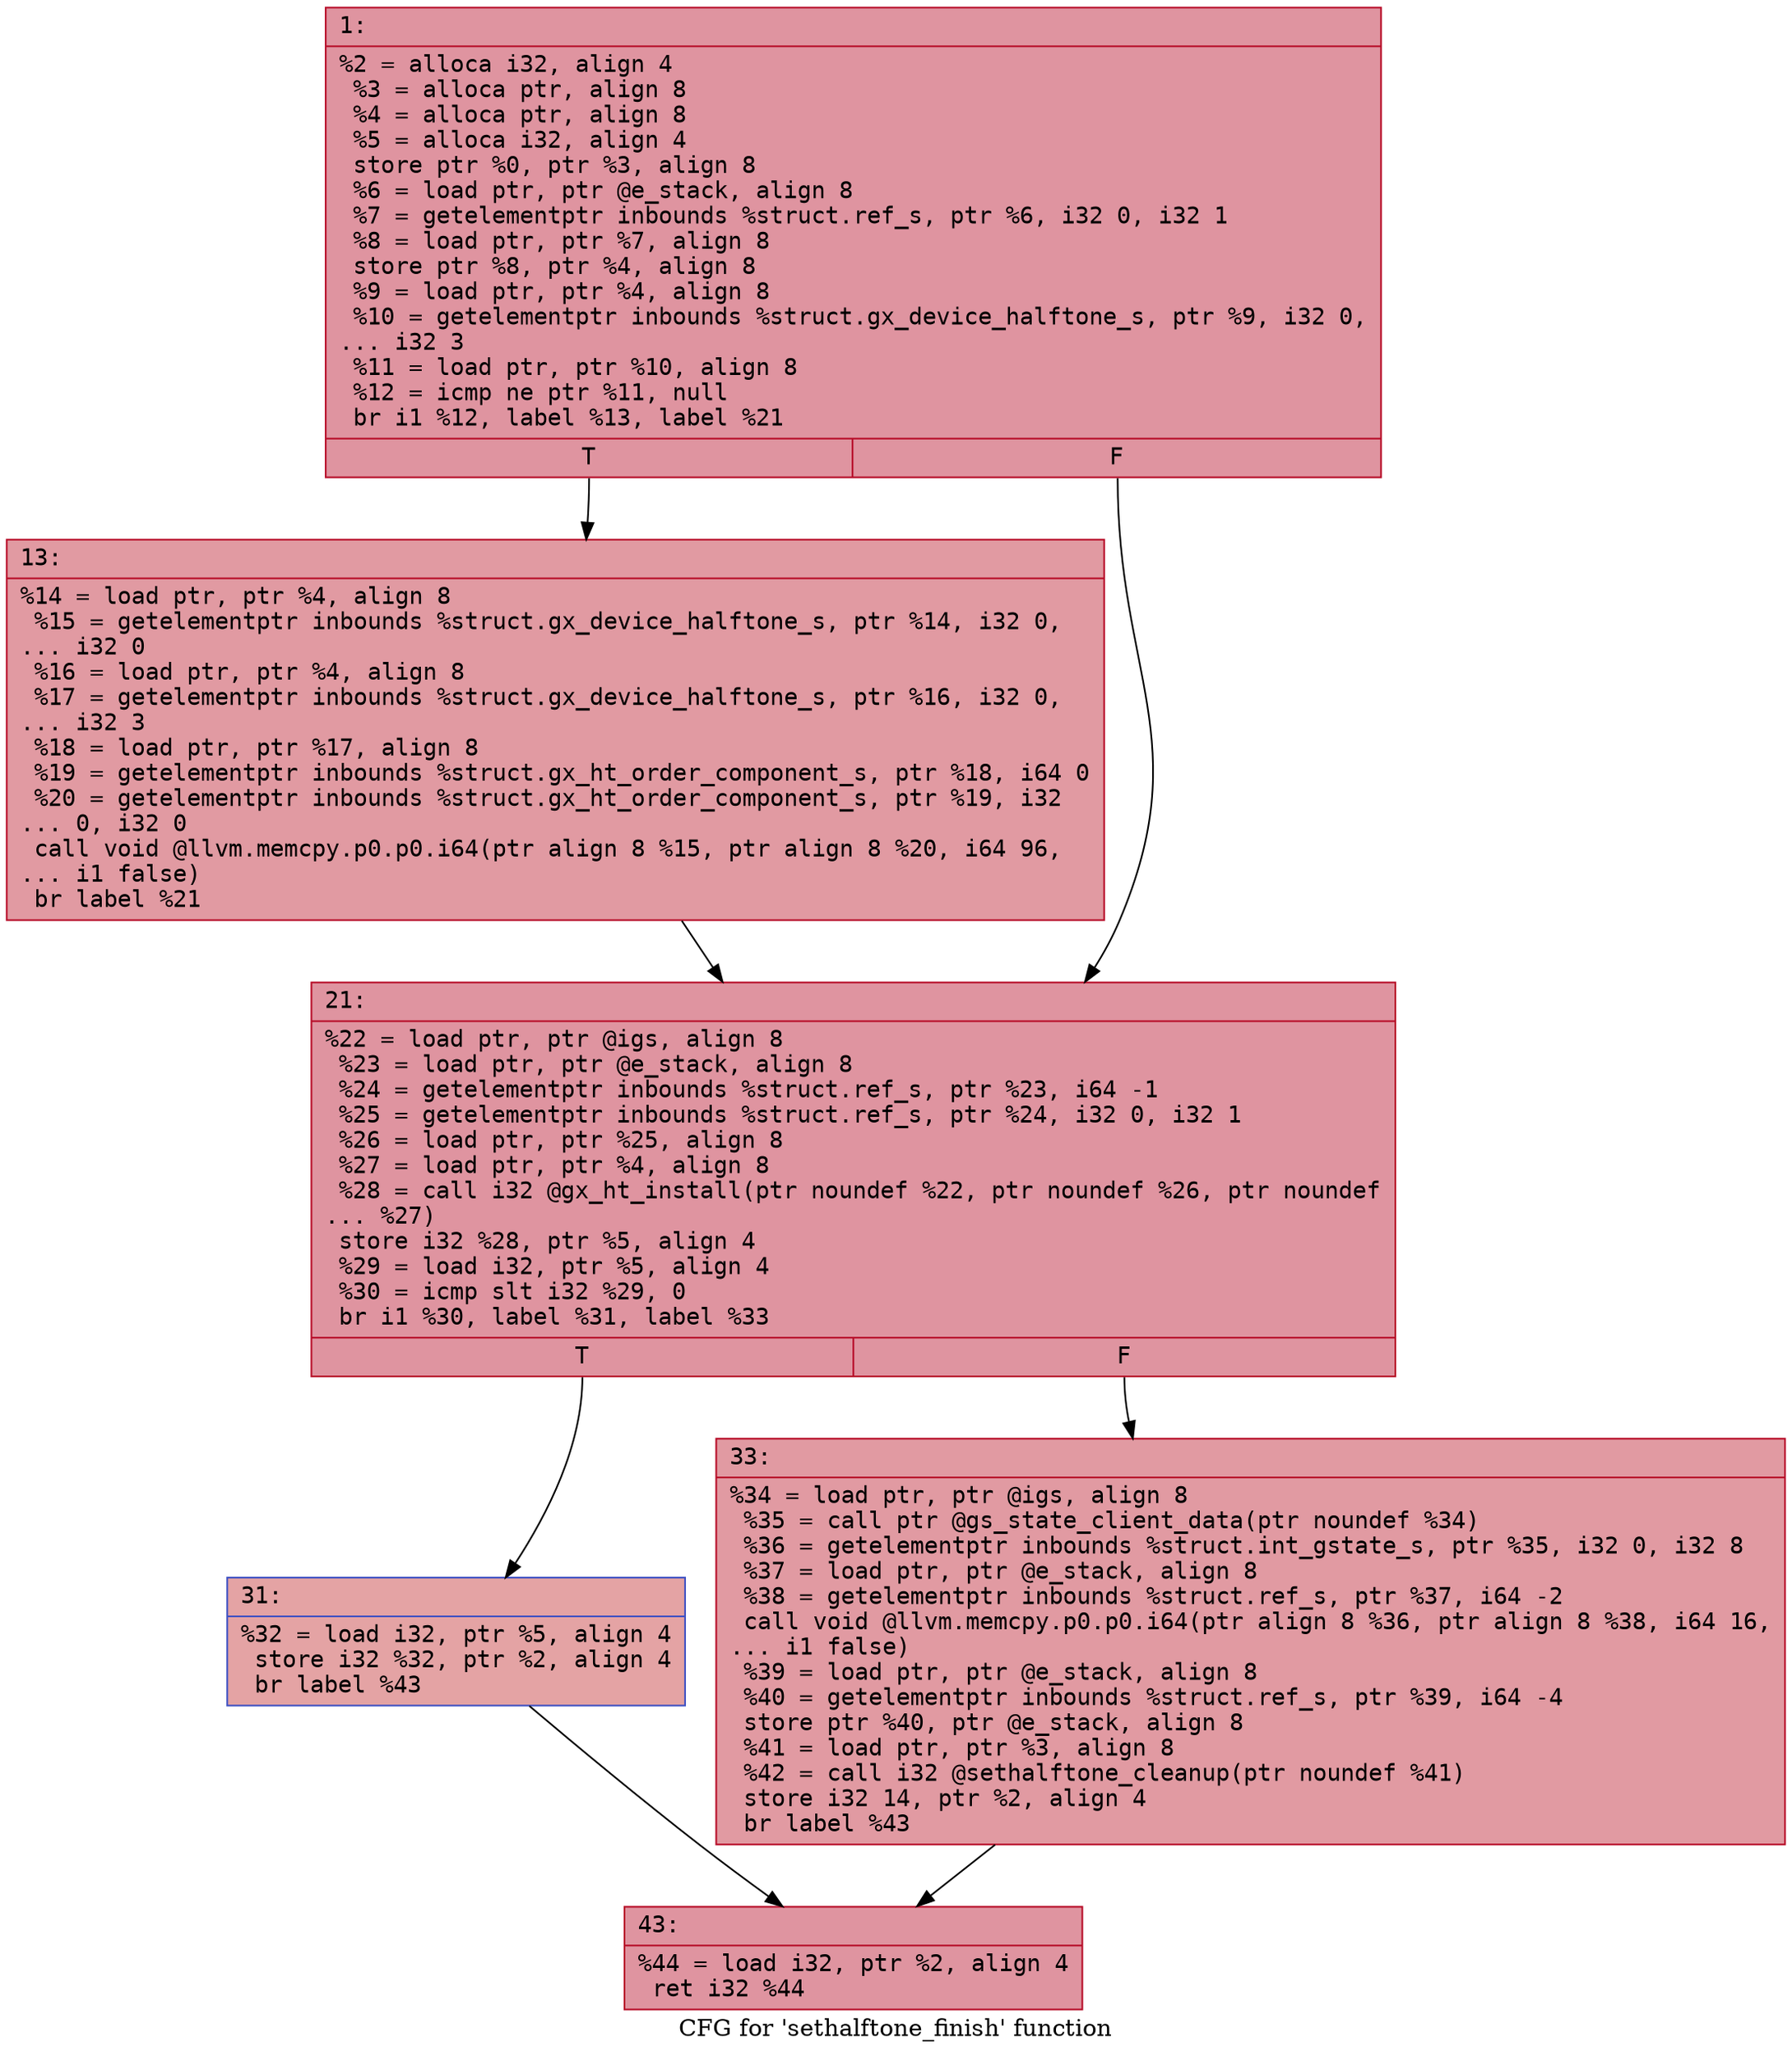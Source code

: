 digraph "CFG for 'sethalftone_finish' function" {
	label="CFG for 'sethalftone_finish' function";

	Node0x600001fe8050 [shape=record,color="#b70d28ff", style=filled, fillcolor="#b70d2870" fontname="Courier",label="{1:\l|  %2 = alloca i32, align 4\l  %3 = alloca ptr, align 8\l  %4 = alloca ptr, align 8\l  %5 = alloca i32, align 4\l  store ptr %0, ptr %3, align 8\l  %6 = load ptr, ptr @e_stack, align 8\l  %7 = getelementptr inbounds %struct.ref_s, ptr %6, i32 0, i32 1\l  %8 = load ptr, ptr %7, align 8\l  store ptr %8, ptr %4, align 8\l  %9 = load ptr, ptr %4, align 8\l  %10 = getelementptr inbounds %struct.gx_device_halftone_s, ptr %9, i32 0,\l... i32 3\l  %11 = load ptr, ptr %10, align 8\l  %12 = icmp ne ptr %11, null\l  br i1 %12, label %13, label %21\l|{<s0>T|<s1>F}}"];
	Node0x600001fe8050:s0 -> Node0x600001fe80f0[tooltip="1 -> 13\nProbability 62.50%" ];
	Node0x600001fe8050:s1 -> Node0x600001fe8140[tooltip="1 -> 21\nProbability 37.50%" ];
	Node0x600001fe80f0 [shape=record,color="#b70d28ff", style=filled, fillcolor="#bb1b2c70" fontname="Courier",label="{13:\l|  %14 = load ptr, ptr %4, align 8\l  %15 = getelementptr inbounds %struct.gx_device_halftone_s, ptr %14, i32 0,\l... i32 0\l  %16 = load ptr, ptr %4, align 8\l  %17 = getelementptr inbounds %struct.gx_device_halftone_s, ptr %16, i32 0,\l... i32 3\l  %18 = load ptr, ptr %17, align 8\l  %19 = getelementptr inbounds %struct.gx_ht_order_component_s, ptr %18, i64 0\l  %20 = getelementptr inbounds %struct.gx_ht_order_component_s, ptr %19, i32\l... 0, i32 0\l  call void @llvm.memcpy.p0.p0.i64(ptr align 8 %15, ptr align 8 %20, i64 96,\l... i1 false)\l  br label %21\l}"];
	Node0x600001fe80f0 -> Node0x600001fe8140[tooltip="13 -> 21\nProbability 100.00%" ];
	Node0x600001fe8140 [shape=record,color="#b70d28ff", style=filled, fillcolor="#b70d2870" fontname="Courier",label="{21:\l|  %22 = load ptr, ptr @igs, align 8\l  %23 = load ptr, ptr @e_stack, align 8\l  %24 = getelementptr inbounds %struct.ref_s, ptr %23, i64 -1\l  %25 = getelementptr inbounds %struct.ref_s, ptr %24, i32 0, i32 1\l  %26 = load ptr, ptr %25, align 8\l  %27 = load ptr, ptr %4, align 8\l  %28 = call i32 @gx_ht_install(ptr noundef %22, ptr noundef %26, ptr noundef\l... %27)\l  store i32 %28, ptr %5, align 4\l  %29 = load i32, ptr %5, align 4\l  %30 = icmp slt i32 %29, 0\l  br i1 %30, label %31, label %33\l|{<s0>T|<s1>F}}"];
	Node0x600001fe8140:s0 -> Node0x600001fe8190[tooltip="21 -> 31\nProbability 37.50%" ];
	Node0x600001fe8140:s1 -> Node0x600001fe81e0[tooltip="21 -> 33\nProbability 62.50%" ];
	Node0x600001fe8190 [shape=record,color="#3d50c3ff", style=filled, fillcolor="#c32e3170" fontname="Courier",label="{31:\l|  %32 = load i32, ptr %5, align 4\l  store i32 %32, ptr %2, align 4\l  br label %43\l}"];
	Node0x600001fe8190 -> Node0x600001fe8230[tooltip="31 -> 43\nProbability 100.00%" ];
	Node0x600001fe81e0 [shape=record,color="#b70d28ff", style=filled, fillcolor="#bb1b2c70" fontname="Courier",label="{33:\l|  %34 = load ptr, ptr @igs, align 8\l  %35 = call ptr @gs_state_client_data(ptr noundef %34)\l  %36 = getelementptr inbounds %struct.int_gstate_s, ptr %35, i32 0, i32 8\l  %37 = load ptr, ptr @e_stack, align 8\l  %38 = getelementptr inbounds %struct.ref_s, ptr %37, i64 -2\l  call void @llvm.memcpy.p0.p0.i64(ptr align 8 %36, ptr align 8 %38, i64 16,\l... i1 false)\l  %39 = load ptr, ptr @e_stack, align 8\l  %40 = getelementptr inbounds %struct.ref_s, ptr %39, i64 -4\l  store ptr %40, ptr @e_stack, align 8\l  %41 = load ptr, ptr %3, align 8\l  %42 = call i32 @sethalftone_cleanup(ptr noundef %41)\l  store i32 14, ptr %2, align 4\l  br label %43\l}"];
	Node0x600001fe81e0 -> Node0x600001fe8230[tooltip="33 -> 43\nProbability 100.00%" ];
	Node0x600001fe8230 [shape=record,color="#b70d28ff", style=filled, fillcolor="#b70d2870" fontname="Courier",label="{43:\l|  %44 = load i32, ptr %2, align 4\l  ret i32 %44\l}"];
}
